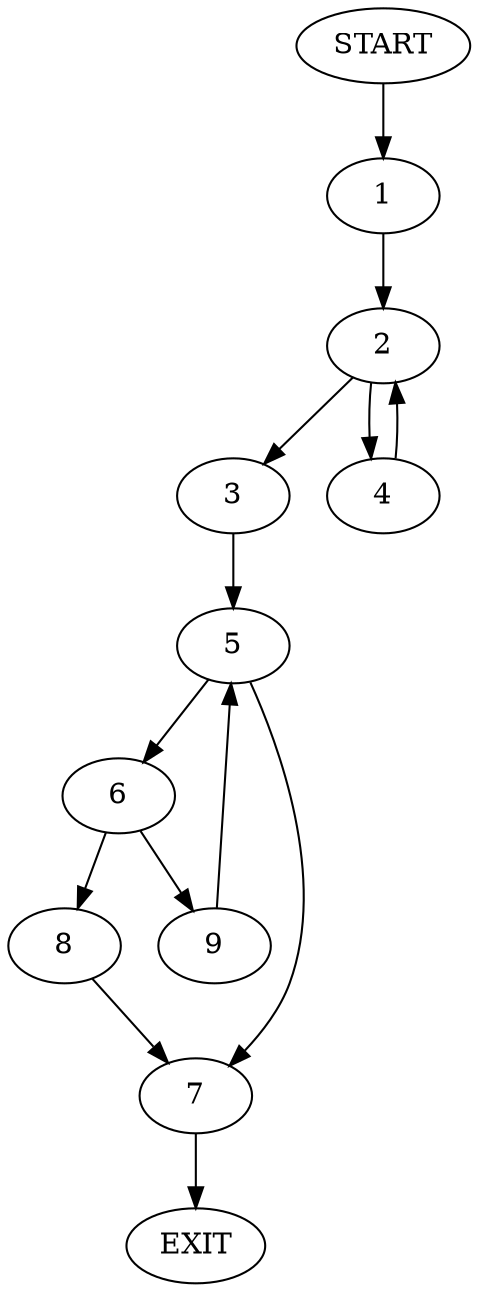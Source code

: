 digraph {
0 [label="START"]
10 [label="EXIT"]
0 -> 1
1 -> 2
2 -> 3
2 -> 4
3 -> 5
4 -> 2
5 -> 6
5 -> 7
6 -> 8
6 -> 9
7 -> 10
8 -> 7
9 -> 5
}
